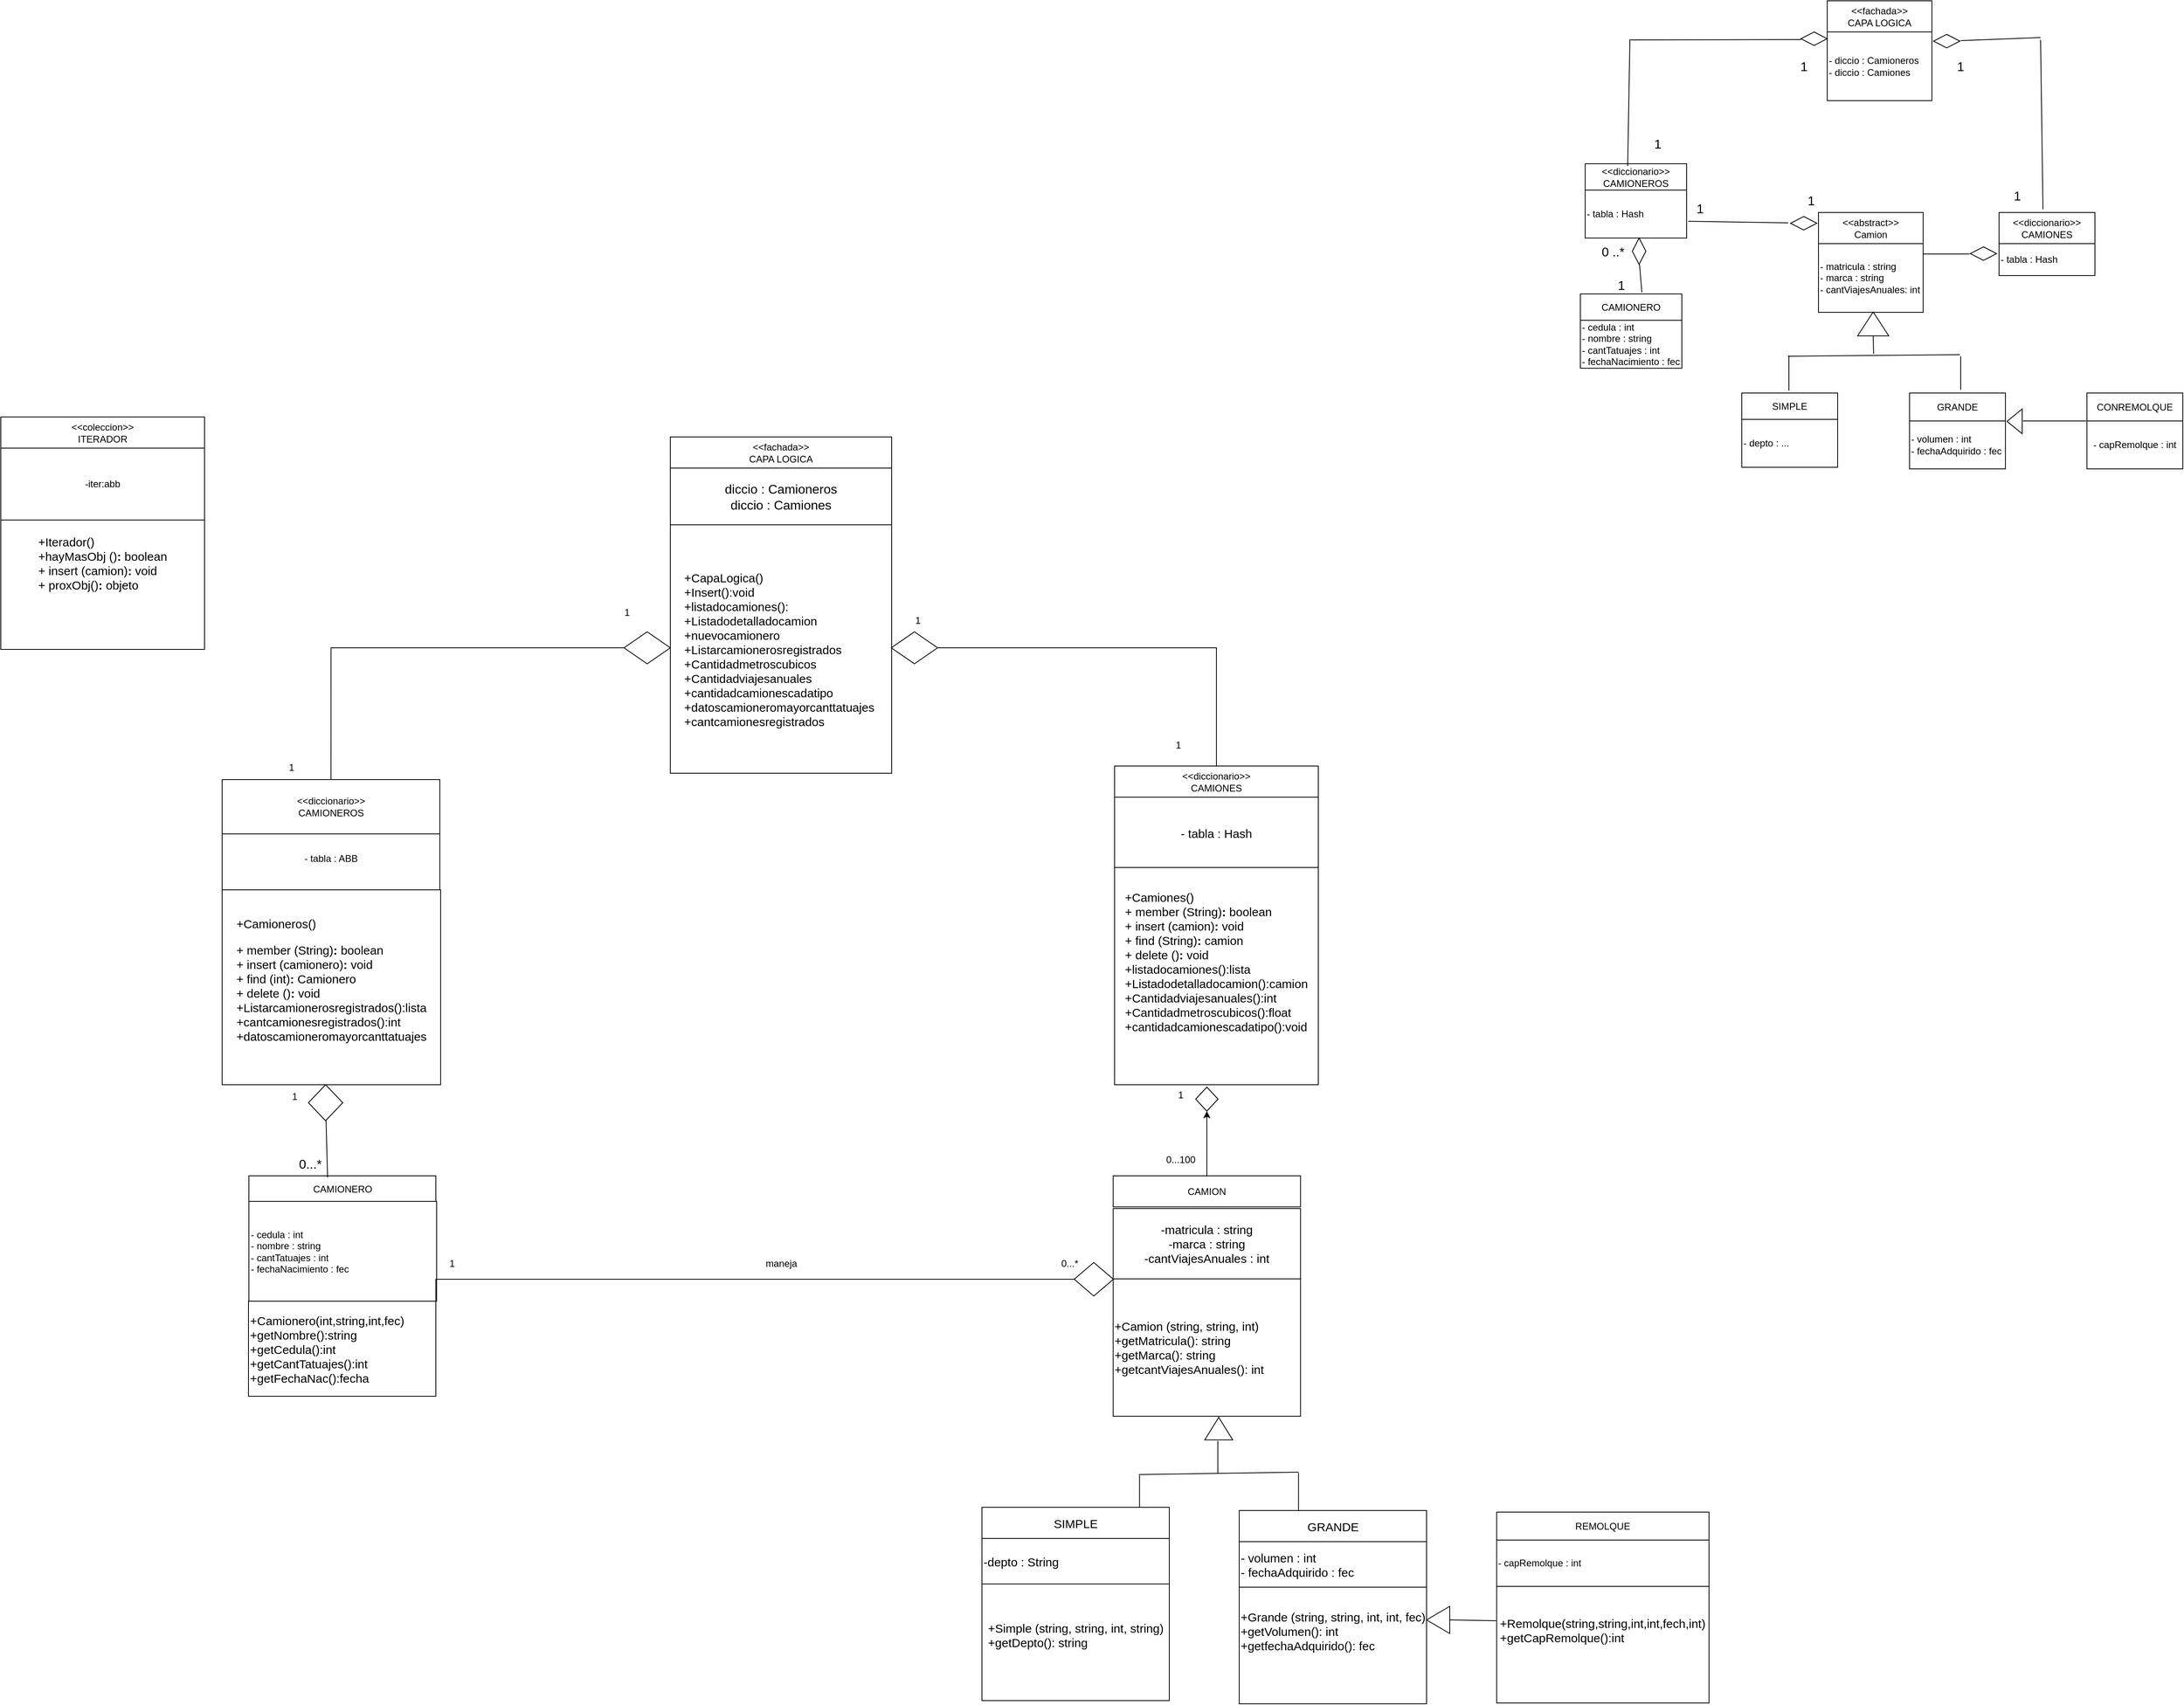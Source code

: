 <mxfile version="24.8.4">
  <diagram id="TnjgARC31iBr2IpA5Svu" name="Page-3">
    <mxGraphModel dx="2667" dy="1903" grid="0" gridSize="10" guides="1" tooltips="1" connect="1" arrows="1" fold="1" page="0" pageScale="1" pageWidth="850" pageHeight="1100" math="0" shadow="0">
      <root>
        <mxCell id="0" />
        <mxCell id="1" parent="0" />
        <mxCell id="fGBDCS5EOwIrlmdmVvmX-1" value="&amp;lt;&amp;lt;abstract&amp;gt;&amp;gt;&lt;div&gt;Camion&lt;/div&gt;" style="rounded=0;whiteSpace=wrap;html=1;" parent="1" vertex="1">
          <mxGeometry x="1447" y="-901" width="131" height="39" as="geometry" />
        </mxCell>
        <mxCell id="fGBDCS5EOwIrlmdmVvmX-2" value="- matricula : string&lt;div&gt;- marca : string&amp;nbsp;&lt;/div&gt;&lt;div&gt;- cantViajesAnuales: int&lt;/div&gt;" style="rounded=0;whiteSpace=wrap;html=1;align=left;" parent="1" vertex="1">
          <mxGeometry x="1447" y="-862" width="131" height="86" as="geometry" />
        </mxCell>
        <mxCell id="fGBDCS5EOwIrlmdmVvmX-3" value="&amp;lt;&amp;lt;diccionario&amp;gt;&amp;gt;&lt;div&gt;CAMIONES&lt;/div&gt;" style="rounded=0;whiteSpace=wrap;html=1;" parent="1" vertex="1">
          <mxGeometry x="1673" y="-901" width="120" height="40" as="geometry" />
        </mxCell>
        <mxCell id="fGBDCS5EOwIrlmdmVvmX-5" value="- tabla : Hash" style="rounded=0;whiteSpace=wrap;html=1;align=left;" parent="1" vertex="1">
          <mxGeometry x="1673" y="-862" width="120" height="40" as="geometry" />
        </mxCell>
        <mxCell id="fGBDCS5EOwIrlmdmVvmX-10" value="" style="triangle;whiteSpace=wrap;html=1;rotation=-90;" parent="1" vertex="1">
          <mxGeometry x="1500.5" y="-781" width="30" height="39" as="geometry" />
        </mxCell>
        <mxCell id="fGBDCS5EOwIrlmdmVvmX-13" value="SIMPLE" style="rounded=0;whiteSpace=wrap;html=1;" parent="1" vertex="1">
          <mxGeometry x="1351" y="-675" width="120" height="33" as="geometry" />
        </mxCell>
        <mxCell id="fGBDCS5EOwIrlmdmVvmX-14" value="- depto : ..." style="rounded=0;whiteSpace=wrap;html=1;align=left;" parent="1" vertex="1">
          <mxGeometry x="1351" y="-642" width="120" height="60" as="geometry" />
        </mxCell>
        <mxCell id="fGBDCS5EOwIrlmdmVvmX-15" value="GRANDE" style="rounded=0;whiteSpace=wrap;html=1;" parent="1" vertex="1">
          <mxGeometry x="1561" y="-675" width="120" height="35" as="geometry" />
        </mxCell>
        <mxCell id="fGBDCS5EOwIrlmdmVvmX-16" value="- volumen : int&lt;div&gt;- fechaAdquirido : fec&lt;/div&gt;" style="rounded=0;whiteSpace=wrap;html=1;align=left;" parent="1" vertex="1">
          <mxGeometry x="1561" y="-640" width="120" height="60" as="geometry" />
        </mxCell>
        <mxCell id="fGBDCS5EOwIrlmdmVvmX-17" value="" style="endArrow=none;html=1;rounded=0;fontSize=12;startSize=8;endSize=8;curved=1;entryX=0;entryY=0.5;entryDx=0;entryDy=0;" parent="1" target="fGBDCS5EOwIrlmdmVvmX-10" edge="1">
          <mxGeometry width="50" height="50" relative="1" as="geometry">
            <mxPoint x="1516" y="-724" as="sourcePoint" />
            <mxPoint x="1615" y="-758" as="targetPoint" />
          </mxGeometry>
        </mxCell>
        <mxCell id="fGBDCS5EOwIrlmdmVvmX-18" value="" style="endArrow=none;html=1;rounded=0;fontSize=12;startSize=8;endSize=8;curved=1;" parent="1" edge="1">
          <mxGeometry width="50" height="50" relative="1" as="geometry">
            <mxPoint x="1409" y="-721" as="sourcePoint" />
            <mxPoint x="1624" y="-723" as="targetPoint" />
          </mxGeometry>
        </mxCell>
        <mxCell id="fGBDCS5EOwIrlmdmVvmX-19" value="" style="endArrow=none;html=1;rounded=0;fontSize=12;startSize=8;endSize=8;curved=1;" parent="1" edge="1">
          <mxGeometry width="50" height="50" relative="1" as="geometry">
            <mxPoint x="1625" y="-679" as="sourcePoint" />
            <mxPoint x="1625" y="-721" as="targetPoint" />
          </mxGeometry>
        </mxCell>
        <mxCell id="fGBDCS5EOwIrlmdmVvmX-20" value="" style="endArrow=none;html=1;rounded=0;fontSize=12;startSize=8;endSize=8;curved=1;" parent="1" edge="1">
          <mxGeometry width="50" height="50" relative="1" as="geometry">
            <mxPoint x="1410" y="-678" as="sourcePoint" />
            <mxPoint x="1410" y="-722" as="targetPoint" />
          </mxGeometry>
        </mxCell>
        <mxCell id="fGBDCS5EOwIrlmdmVvmX-21" value="" style="rhombus;whiteSpace=wrap;html=1;" parent="1" vertex="1">
          <mxGeometry x="1637" y="-858" width="33" height="17" as="geometry" />
        </mxCell>
        <mxCell id="fGBDCS5EOwIrlmdmVvmX-22" value="" style="endArrow=none;html=1;rounded=0;fontSize=12;startSize=8;endSize=8;curved=1;exitX=1;exitY=0.151;exitDx=0;exitDy=0;exitPerimeter=0;" parent="1" source="fGBDCS5EOwIrlmdmVvmX-2" edge="1">
          <mxGeometry width="50" height="50" relative="1" as="geometry">
            <mxPoint x="1588" y="-808" as="sourcePoint" />
            <mxPoint x="1636" y="-849" as="targetPoint" />
          </mxGeometry>
        </mxCell>
        <mxCell id="fGBDCS5EOwIrlmdmVvmX-25" value="CAMIONERO" style="rounded=0;whiteSpace=wrap;html=1;" parent="1" vertex="1">
          <mxGeometry x="1149" y="-799" width="127" height="33" as="geometry" />
        </mxCell>
        <mxCell id="fGBDCS5EOwIrlmdmVvmX-26" value="- cedula : int&lt;div&gt;- nombre : string&lt;/div&gt;&lt;div&gt;- cantTatuajes : int&lt;/div&gt;&lt;div&gt;- fechaNacimiento : fec&lt;/div&gt;" style="rounded=0;whiteSpace=wrap;html=1;align=left;" parent="1" vertex="1">
          <mxGeometry x="1149" y="-766" width="127" height="60" as="geometry" />
        </mxCell>
        <mxCell id="fGBDCS5EOwIrlmdmVvmX-29" value="&amp;lt;&amp;lt;diccionario&amp;gt;&amp;gt;&lt;div&gt;CAMIONEROS&lt;/div&gt;" style="rounded=0;whiteSpace=wrap;html=1;" parent="1" vertex="1">
          <mxGeometry x="1155" y="-962" width="127" height="33" as="geometry" />
        </mxCell>
        <mxCell id="fGBDCS5EOwIrlmdmVvmX-30" value="&lt;span style=&quot;caret-color: rgb(0, 0, 0); color: rgb(0, 0, 0); font-family: Helvetica; font-size: 12px; font-style: normal; font-variant-caps: normal; font-weight: 400; letter-spacing: normal; orphans: auto; text-align: left; text-indent: 0px; text-transform: none; white-space: normal; widows: auto; word-spacing: 0px; -webkit-text-stroke-width: 0px; background-color: rgb(255, 255, 255); text-decoration: none; display: inline !important; float: none;&quot;&gt;- tabla : Hash&lt;/span&gt;" style="rounded=0;whiteSpace=wrap;html=1;align=left;" parent="1" vertex="1">
          <mxGeometry x="1155" y="-929" width="127" height="60" as="geometry" />
        </mxCell>
        <mxCell id="fGBDCS5EOwIrlmdmVvmX-31" value="" style="rhombus;whiteSpace=wrap;html=1;" parent="1" vertex="1">
          <mxGeometry x="1412" y="-896" width="33" height="17" as="geometry" />
        </mxCell>
        <mxCell id="fGBDCS5EOwIrlmdmVvmX-32" value="" style="endArrow=none;html=1;rounded=0;fontSize=12;startSize=8;endSize=8;curved=1;" parent="1" edge="1">
          <mxGeometry width="50" height="50" relative="1" as="geometry">
            <mxPoint x="1284" y="-890" as="sourcePoint" />
            <mxPoint x="1409" y="-888" as="targetPoint" />
          </mxGeometry>
        </mxCell>
        <mxCell id="fGBDCS5EOwIrlmdmVvmX-33" value="1" style="text;strokeColor=none;fillColor=none;html=1;align=center;verticalAlign=middle;whiteSpace=wrap;rounded=0;fontSize=16;" parent="1" vertex="1">
          <mxGeometry x="1269" y="-921" width="60" height="30" as="geometry" />
        </mxCell>
        <mxCell id="fGBDCS5EOwIrlmdmVvmX-34" value="1" style="text;strokeColor=none;fillColor=none;html=1;align=center;verticalAlign=middle;whiteSpace=wrap;rounded=0;fontSize=16;" parent="1" vertex="1">
          <mxGeometry x="1408" y="-931" width="60" height="30" as="geometry" />
        </mxCell>
        <mxCell id="fGBDCS5EOwIrlmdmVvmX-35" value="" style="rhombus;whiteSpace=wrap;html=1;rotation=90;" parent="1" vertex="1">
          <mxGeometry x="1206" y="-861" width="33" height="17" as="geometry" />
        </mxCell>
        <mxCell id="fGBDCS5EOwIrlmdmVvmX-42" value="" style="endArrow=none;html=1;rounded=0;fontSize=12;startSize=8;endSize=8;curved=1;" parent="1" edge="1">
          <mxGeometry width="50" height="50" relative="1" as="geometry">
            <mxPoint x="1226" y="-801" as="sourcePoint" />
            <mxPoint x="1223" y="-836" as="targetPoint" />
          </mxGeometry>
        </mxCell>
        <mxCell id="fGBDCS5EOwIrlmdmVvmX-43" value="1" style="text;strokeColor=none;fillColor=none;html=1;align=center;verticalAlign=middle;whiteSpace=wrap;rounded=0;fontSize=16;" parent="1" vertex="1">
          <mxGeometry x="1190" y="-825" width="21" height="30" as="geometry" />
        </mxCell>
        <mxCell id="fGBDCS5EOwIrlmdmVvmX-44" value="0 ..*" style="text;strokeColor=none;fillColor=none;html=1;align=center;verticalAlign=middle;whiteSpace=wrap;rounded=0;fontSize=16;" parent="1" vertex="1">
          <mxGeometry x="1169" y="-867.5" width="42" height="30" as="geometry" />
        </mxCell>
        <mxCell id="fGBDCS5EOwIrlmdmVvmX-45" value="CONREMOLQUE" style="rounded=0;whiteSpace=wrap;html=1;" parent="1" vertex="1">
          <mxGeometry x="1783" y="-675" width="120" height="35" as="geometry" />
        </mxCell>
        <mxCell id="fGBDCS5EOwIrlmdmVvmX-46" value="- capRemolque : int" style="rounded=0;whiteSpace=wrap;html=1;" parent="1" vertex="1">
          <mxGeometry x="1783" y="-640" width="120" height="60" as="geometry" />
        </mxCell>
        <mxCell id="fGBDCS5EOwIrlmdmVvmX-47" value="" style="triangle;whiteSpace=wrap;html=1;rotation=-180;" parent="1" vertex="1">
          <mxGeometry x="1683" y="-655" width="19" height="31" as="geometry" />
        </mxCell>
        <mxCell id="fGBDCS5EOwIrlmdmVvmX-48" value="" style="endArrow=none;html=1;rounded=0;fontSize=12;startSize=8;endSize=8;curved=1;" parent="1" edge="1">
          <mxGeometry width="50" height="50" relative="1" as="geometry">
            <mxPoint x="1703" y="-640" as="sourcePoint" />
            <mxPoint x="1782" y="-640" as="targetPoint" />
          </mxGeometry>
        </mxCell>
        <mxCell id="fGBDCS5EOwIrlmdmVvmX-49" value="&amp;lt;&amp;lt;fachada&amp;gt;&amp;gt;&lt;div&gt;CAPA LOGICA&lt;/div&gt;" style="rounded=0;whiteSpace=wrap;html=1;" parent="1" vertex="1">
          <mxGeometry x="1458" y="-1166" width="131" height="39" as="geometry" />
        </mxCell>
        <mxCell id="fGBDCS5EOwIrlmdmVvmX-50" value="- diccio : Camioneros&lt;div&gt;- diccio : Camiones&lt;/div&gt;" style="rounded=0;whiteSpace=wrap;html=1;align=left;" parent="1" vertex="1">
          <mxGeometry x="1458" y="-1127" width="131" height="86" as="geometry" />
        </mxCell>
        <mxCell id="fGBDCS5EOwIrlmdmVvmX-52" value="- tabla : ABB" style="rounded=0;whiteSpace=wrap;html=1;" parent="1" vertex="1">
          <mxGeometry x="-551" y="-132" width="272.5" height="80" as="geometry" />
        </mxCell>
        <mxCell id="fGBDCS5EOwIrlmdmVvmX-53" value="&lt;div style=&quot;text-align: left; font-size: 15px;&quot;&gt;+Camioneros()&lt;/div&gt;&lt;div style=&quot;font-size: 15px;&quot;&gt;&lt;div style=&quot;&quot; title=&quot;Page 4&quot; class=&quot;page&quot;&gt;&lt;div class=&quot;section&quot;&gt;&lt;div class=&quot;layoutArea&quot;&gt;&lt;div class=&quot;column&quot;&gt;&lt;p&gt;&lt;/p&gt;&lt;div style=&quot;text-align: left;&quot;&gt;&lt;font style=&quot;font-size: 15px;&quot;&gt;+ member (String)&lt;span style=&quot;font-weight: 700;&quot;&gt;:&amp;nbsp;&lt;/span&gt;boolean&lt;/font&gt;&lt;/div&gt;&lt;div style=&quot;text-align: left;&quot;&gt;&lt;font style=&quot;font-size: 15px;&quot;&gt;+ insert (camionero)&lt;span style=&quot;font-weight: 700;&quot;&gt;:&amp;nbsp;&lt;/span&gt;void&lt;/font&gt;&lt;/div&gt;&lt;div style=&quot;text-align: left;&quot;&gt;&lt;font style=&quot;font-size: 15px;&quot;&gt;+ find (int)&lt;span style=&quot;font-weight: 700;&quot;&gt;: &lt;/span&gt;Camionero&lt;/font&gt;&lt;/div&gt;&lt;div style=&quot;text-align: left;&quot;&gt;&lt;font style=&quot;font-size: 15px;&quot;&gt;+ delete ()&lt;span style=&quot;font-weight: 700;&quot;&gt;:&amp;nbsp;&lt;/span&gt;void&lt;/font&gt;&lt;/div&gt;&lt;div style=&quot;text-align: left;&quot;&gt;+&lt;span style=&quot;font-family: Calibri, sans-serif;&quot;&gt;Listarcamionerosregistrados():lista&lt;/span&gt;&lt;/div&gt;&lt;div style=&quot;text-align: left;&quot;&gt;&lt;font style=&quot;font-size: 15px;&quot;&gt;&lt;span style=&quot;font-family: Calibri, sans-serif;&quot;&gt;+&lt;/span&gt;&lt;span style=&quot;font-family: Calibri, sans-serif;&quot;&gt;cantcamionesregistrados&lt;/span&gt;&lt;span style=&quot;font-family: Calibri, sans-serif;&quot;&gt;():int&lt;br&gt;&lt;/span&gt;&lt;/font&gt;&lt;/div&gt;&lt;div style=&quot;text-align: left;&quot;&gt;&lt;font style=&quot;font-size: 15px;&quot;&gt;&lt;span style=&quot;font-family: Calibri, sans-serif;&quot;&gt;+&lt;/span&gt;&lt;span style=&quot;font-family: Calibri, sans-serif;&quot;&gt;datoscamioneromayorcanttatuajes&lt;/span&gt;&lt;span style=&quot;font-family: Calibri, sans-serif;&quot;&gt;&lt;br&gt;&lt;/span&gt;&lt;/font&gt;&lt;/div&gt;&lt;/div&gt;&lt;/div&gt;&lt;/div&gt;&lt;/div&gt;&lt;/div&gt;&lt;div style=&quot;font-size: 15px;&quot;&gt;&lt;br&gt;&lt;/div&gt;" style="rounded=0;whiteSpace=wrap;html=1;" parent="1" vertex="1">
          <mxGeometry x="-551" y="-53" width="273.5" height="244" as="geometry" />
        </mxCell>
        <mxCell id="2sDlezTIjm6Az6fJZmjt-39" style="edgeStyle=orthogonalEdgeStyle;rounded=0;orthogonalLoop=1;jettySize=auto;html=1;exitX=0.5;exitY=0;exitDx=0;exitDy=0;entryX=0.5;entryY=1;entryDx=0;entryDy=0;" edge="1" parent="1" source="fGBDCS5EOwIrlmdmVvmX-54" target="2sDlezTIjm6Az6fJZmjt-38">
          <mxGeometry relative="1" as="geometry" />
        </mxCell>
        <mxCell id="fGBDCS5EOwIrlmdmVvmX-54" value="CAMION" style="rounded=0;whiteSpace=wrap;html=1;" parent="1" vertex="1">
          <mxGeometry x="564.25" y="305" width="234.5" height="39" as="geometry" />
        </mxCell>
        <mxCell id="fGBDCS5EOwIrlmdmVvmX-55" value="&lt;font style=&quot;font-size: 15px;&quot;&gt;-matricula : string&lt;/font&gt;&lt;div style=&quot;font-size: 15px;&quot;&gt;&lt;font style=&quot;font-size: 15px;&quot;&gt;-marca : string&lt;/font&gt;&lt;/div&gt;&lt;div style=&quot;font-size: 15px;&quot;&gt;&lt;font style=&quot;font-size: 15px;&quot;&gt;-cantViajesAnuales : int&lt;/font&gt;&lt;/div&gt;" style="rounded=0;whiteSpace=wrap;html=1;" parent="1" vertex="1">
          <mxGeometry x="564.25" y="346" width="234.5" height="88" as="geometry" />
        </mxCell>
        <mxCell id="fGBDCS5EOwIrlmdmVvmX-56" value="&lt;div style=&quot;font-size: 15px;&quot;&gt;&lt;font style=&quot;font-size: 15px;&quot;&gt;+Camion (string, string, int)&lt;/font&gt;&lt;/div&gt;&lt;div style=&quot;font-size: 15px;&quot;&gt;&lt;font style=&quot;font-size: 15px;&quot;&gt;+getMatricula(): string&lt;/font&gt;&lt;/div&gt;&lt;div style=&quot;font-size: 15px;&quot;&gt;&lt;font style=&quot;font-size: 15px;&quot;&gt;+getMarca(): string&lt;/font&gt;&lt;/div&gt;&lt;div style=&quot;font-size: 15px;&quot;&gt;&lt;font style=&quot;font-size: 15px;&quot;&gt;+getcantViajesAnuales(): int&lt;/font&gt;&lt;/div&gt;" style="rounded=0;whiteSpace=wrap;html=1;align=left;" parent="1" vertex="1">
          <mxGeometry x="564.25" y="434" width="234.5" height="172" as="geometry" />
        </mxCell>
        <mxCell id="fGBDCS5EOwIrlmdmVvmX-57" value="" style="triangle;whiteSpace=wrap;html=1;rotation=-90;" parent="1" vertex="1">
          <mxGeometry x="682.25" y="604" width="28.25" height="35" as="geometry" />
        </mxCell>
        <mxCell id="fGBDCS5EOwIrlmdmVvmX-59" value="" style="endArrow=none;html=1;rounded=0;fontSize=12;startSize=8;endSize=8;curved=1;" parent="1" edge="1">
          <mxGeometry width="50" height="50" relative="1" as="geometry">
            <mxPoint x="695.25" y="677" as="sourcePoint" />
            <mxPoint x="695.25" y="637" as="targetPoint" />
          </mxGeometry>
        </mxCell>
        <mxCell id="fGBDCS5EOwIrlmdmVvmX-60" value="" style="endArrow=none;html=1;rounded=0;fontSize=12;startSize=8;endSize=8;curved=1;" parent="1" edge="1">
          <mxGeometry width="50" height="50" relative="1" as="geometry">
            <mxPoint x="596.38" y="679" as="sourcePoint" />
            <mxPoint x="796.38" y="676" as="targetPoint" />
          </mxGeometry>
        </mxCell>
        <mxCell id="fGBDCS5EOwIrlmdmVvmX-61" value="" style="endArrow=none;html=1;rounded=0;fontSize=12;startSize=8;endSize=8;curved=1;" parent="1" edge="1">
          <mxGeometry width="50" height="50" relative="1" as="geometry">
            <mxPoint x="597.25" y="725" as="sourcePoint" />
            <mxPoint x="597.25" y="680" as="targetPoint" />
          </mxGeometry>
        </mxCell>
        <mxCell id="fGBDCS5EOwIrlmdmVvmX-62" value="" style="endArrow=none;html=1;rounded=0;fontSize=12;startSize=8;endSize=8;curved=1;" parent="1" edge="1">
          <mxGeometry width="50" height="50" relative="1" as="geometry">
            <mxPoint x="796.25" y="727" as="sourcePoint" />
            <mxPoint x="796.25" y="677" as="targetPoint" />
          </mxGeometry>
        </mxCell>
        <mxCell id="fGBDCS5EOwIrlmdmVvmX-63" value="&lt;font style=&quot;font-size: 15px;&quot;&gt;SIMPLE&lt;/font&gt;" style="rounded=0;whiteSpace=wrap;html=1;" parent="1" vertex="1">
          <mxGeometry x="400" y="720" width="234.5" height="39" as="geometry" />
        </mxCell>
        <mxCell id="fGBDCS5EOwIrlmdmVvmX-64" value="&lt;font style=&quot;font-size: 15px;&quot;&gt;-depto : String&lt;br&gt;&lt;/font&gt;" style="rounded=0;whiteSpace=wrap;html=1;align=left;" parent="1" vertex="1">
          <mxGeometry x="400" y="759" width="234.5" height="58" as="geometry" />
        </mxCell>
        <mxCell id="fGBDCS5EOwIrlmdmVvmX-65" value="&lt;div style=&quot;text-align: left;&quot;&gt;&lt;span style=&quot;font-size: 15px;&quot;&gt;+Simple (string, string, int, string)&lt;/span&gt;&lt;/div&gt;&lt;div style=&quot;text-align: left; font-size: 15px;&quot;&gt;&lt;font style=&quot;font-size: 15px;&quot;&gt;+getDepto(): string&lt;/font&gt;&lt;/div&gt;&lt;div style=&quot;font-size: 15px;&quot;&gt;&lt;br&gt;&lt;/div&gt;" style="rounded=0;whiteSpace=wrap;html=1;" parent="1" vertex="1">
          <mxGeometry x="400" y="816" width="234.5" height="146" as="geometry" />
        </mxCell>
        <mxCell id="fGBDCS5EOwIrlmdmVvmX-66" value="&lt;font style=&quot;font-size: 15px;&quot;&gt;GRANDE&lt;/font&gt;" style="rounded=0;whiteSpace=wrap;html=1;" parent="1" vertex="1">
          <mxGeometry x="722" y="724" width="234.5" height="39" as="geometry" />
        </mxCell>
        <mxCell id="fGBDCS5EOwIrlmdmVvmX-67" value="&lt;font style=&quot;font-size: 15px;&quot;&gt;- volumen : int&lt;/font&gt;&lt;div style=&quot;font-size: 15px;&quot;&gt;&lt;font style=&quot;font-size: 15px;&quot;&gt;- fechaAdquirido : fec&lt;/font&gt;&lt;/div&gt;" style="rounded=0;whiteSpace=wrap;html=1;align=left;" parent="1" vertex="1">
          <mxGeometry x="722" y="763" width="234.5" height="58" as="geometry" />
        </mxCell>
        <mxCell id="fGBDCS5EOwIrlmdmVvmX-68" value="&lt;div style=&quot;text-align: left;&quot;&gt;&lt;span style=&quot;font-size: 15px;&quot;&gt;+Grande (string, string, int, int, fec)&lt;/span&gt;&lt;/div&gt;&lt;div style=&quot;text-align: left; font-size: 15px;&quot;&gt;&lt;font style=&quot;font-size: 15px;&quot;&gt;+getVolumen(): int&lt;/font&gt;&lt;/div&gt;&lt;div style=&quot;text-align: left; font-size: 15px;&quot;&gt;&lt;font style=&quot;font-size: 15px;&quot;&gt;+getfechaAdquirido(): fec&lt;/font&gt;&lt;/div&gt;&lt;div style=&quot;text-align: left; font-size: 15px;&quot;&gt;&lt;font style=&quot;font-size: 15px;&quot;&gt;&lt;br&gt;&lt;/font&gt;&lt;/div&gt;&lt;div style=&quot;font-size: 15px;&quot;&gt;&lt;br&gt;&lt;/div&gt;" style="rounded=0;whiteSpace=wrap;html=1;" parent="1" vertex="1">
          <mxGeometry x="722" y="820" width="234.5" height="146" as="geometry" />
        </mxCell>
        <mxCell id="fGBDCS5EOwIrlmdmVvmX-71" value="&amp;lt;&amp;lt;diccionario&amp;gt;&amp;gt;&lt;div&gt;CAMIONES&lt;/div&gt;" style="rounded=0;whiteSpace=wrap;html=1;" parent="1" vertex="1">
          <mxGeometry x="566" y="-208" width="255" height="39" as="geometry" />
        </mxCell>
        <mxCell id="fGBDCS5EOwIrlmdmVvmX-72" value="&lt;font style=&quot;font-size: 15px;&quot;&gt;- tabla : Hash&lt;/font&gt;" style="rounded=0;whiteSpace=wrap;html=1;" parent="1" vertex="1">
          <mxGeometry x="566" y="-169" width="255" height="90" as="geometry" />
        </mxCell>
        <mxCell id="fGBDCS5EOwIrlmdmVvmX-73" value="&lt;div style=&quot;text-align: left;&quot;&gt;&lt;span style=&quot;font-size: 15px;&quot;&gt;+Camiones()&lt;/span&gt;&lt;/div&gt;&lt;div style=&quot;text-align: left; font-size: 15px;&quot;&gt;&lt;font style=&quot;font-size: 15px;&quot;&gt;&lt;span style=&quot;&quot;&gt;+ member (String)&lt;/span&gt;&lt;span style=&quot;font-weight: 700;&quot;&gt;:&amp;nbsp;&lt;/span&gt;&lt;span style=&quot;&quot;&gt;boolean&lt;/span&gt;&lt;/font&gt;&lt;/div&gt;&lt;div style=&quot;font-size: 15px;&quot;&gt;&lt;div style=&quot;text-align: left;&quot;&gt;+ insert (camion)&lt;span style=&quot;font-weight: 700;&quot;&gt;:&amp;nbsp;&lt;/span&gt;void&lt;/div&gt;&lt;div style=&quot;text-align: left;&quot;&gt;+ find (String)&lt;span style=&quot;font-weight: 700;&quot;&gt;: &lt;/span&gt;camion&lt;/div&gt;&lt;div&gt;&lt;div style=&quot;&quot; title=&quot;Page 4&quot; class=&quot;page&quot;&gt;&lt;div class=&quot;section&quot;&gt;&lt;div class=&quot;layoutArea&quot;&gt;&lt;div class=&quot;column&quot;&gt;&lt;font style=&quot;font-size: 15px;&quot;&gt;&lt;div style=&quot;text-align: left;&quot;&gt;+ delete ()&lt;span style=&quot;font-weight: 700;&quot;&gt;:&amp;nbsp;&lt;/span&gt;void&lt;/div&gt;&lt;/font&gt;&lt;div style=&quot;text-align: left;&quot;&gt;&lt;font style=&quot;font-size: 15px;&quot;&gt;+&lt;span style=&quot;font-family: Calibri, sans-serif;&quot;&gt;listadocamiones():lista&lt;/span&gt;&lt;/font&gt;&lt;/div&gt;&lt;div style=&quot;text-align: left;&quot;&gt;+&lt;span style=&quot;font-family: Calibri, sans-serif;&quot;&gt;Listadodetalladocamion():camion&lt;/span&gt;&lt;/div&gt;&lt;div style=&quot;&quot;&gt;&lt;div style=&quot;text-align: left;&quot;&gt;&lt;font style=&quot;font-size: 15px;&quot;&gt;&lt;span style=&quot;font-family: Calibri, sans-serif;&quot;&gt;+&lt;/span&gt;&lt;span style=&quot;font-family: Calibri, sans-serif;&quot;&gt;Cantidadviajesanuales():int&lt;/span&gt;&lt;/font&gt;&lt;/div&gt;&lt;div style=&quot;text-align: left;&quot;&gt;&lt;font style=&quot;font-size: 15px;&quot;&gt;&lt;span style=&quot;font-family: Calibri, sans-serif;&quot;&gt;+&lt;/span&gt;&lt;span style=&quot;font-family: Calibri, sans-serif;&quot;&gt;Cantidadmetroscubicos():float &lt;/span&gt;&lt;span style=&quot;font-family: Calibri, sans-serif;&quot;&gt;&lt;br&gt;&lt;/span&gt;&lt;/font&gt;&lt;/div&gt;&lt;div style=&quot;text-align: left;&quot;&gt;&lt;font style=&quot;font-size: 15px;&quot;&gt;&lt;span style=&quot;font-family: Calibri, sans-serif;&quot;&gt;+&lt;/span&gt;&lt;span style=&quot;font-family: Calibri, sans-serif;&quot;&gt;cantidadcamionescadatipo():void&lt;/span&gt;&lt;span style=&quot;font-family: Calibri, sans-serif;&quot;&gt;&lt;br&gt;&lt;/span&gt;&lt;/font&gt;&lt;/div&gt;&lt;div style=&quot;text-align: left;&quot;&gt;&lt;span style=&quot;font-family: Calibri, sans-serif;&quot;&gt;&lt;font style=&quot;font-size: 15px;&quot;&gt;&lt;br&gt;&lt;/font&gt;&lt;/span&gt;&lt;/div&gt;&lt;/div&gt;&lt;/div&gt;&lt;/div&gt;&lt;/div&gt;&lt;/div&gt;&lt;/div&gt;&lt;div&gt;&lt;br&gt;&lt;/div&gt;&lt;/div&gt;" style="rounded=0;whiteSpace=wrap;html=1;" parent="1" vertex="1">
          <mxGeometry x="566" y="-81" width="255" height="272" as="geometry" />
        </mxCell>
        <mxCell id="fGBDCS5EOwIrlmdmVvmX-74" value="" style="rhombus;whiteSpace=wrap;html=1;" parent="1" vertex="1">
          <mxGeometry x="1425" y="-1127" width="33" height="17" as="geometry" />
        </mxCell>
        <mxCell id="fGBDCS5EOwIrlmdmVvmX-75" value="" style="rhombus;whiteSpace=wrap;html=1;" parent="1" vertex="1">
          <mxGeometry x="1591" y="-1124" width="33" height="17" as="geometry" />
        </mxCell>
        <mxCell id="fGBDCS5EOwIrlmdmVvmX-76" value="" style="endArrow=none;html=1;rounded=0;fontSize=12;startSize=8;endSize=8;curved=1;" parent="1" edge="1">
          <mxGeometry width="50" height="50" relative="1" as="geometry">
            <mxPoint x="1212" y="-1117" as="sourcePoint" />
            <mxPoint x="1425" y="-1117.5" as="targetPoint" />
          </mxGeometry>
        </mxCell>
        <mxCell id="fGBDCS5EOwIrlmdmVvmX-77" value="" style="endArrow=none;html=1;rounded=0;fontSize=12;startSize=8;endSize=8;curved=1;exitX=1;exitY=0.151;exitDx=0;exitDy=0;exitPerimeter=0;" parent="1" edge="1">
          <mxGeometry width="50" height="50" relative="1" as="geometry">
            <mxPoint x="1625" y="-1116.09" as="sourcePoint" />
            <mxPoint x="1725" y="-1120" as="targetPoint" />
          </mxGeometry>
        </mxCell>
        <mxCell id="fGBDCS5EOwIrlmdmVvmX-78" value="" style="endArrow=none;html=1;rounded=0;fontSize=12;startSize=8;endSize=8;curved=1;exitX=0.419;exitY=0.087;exitDx=0;exitDy=0;exitPerimeter=0;" parent="1" source="fGBDCS5EOwIrlmdmVvmX-29" edge="1">
          <mxGeometry width="50" height="50" relative="1" as="geometry">
            <mxPoint x="1208" y="-970" as="sourcePoint" />
            <mxPoint x="1211" y="-1118" as="targetPoint" />
          </mxGeometry>
        </mxCell>
        <mxCell id="fGBDCS5EOwIrlmdmVvmX-79" value="" style="endArrow=none;html=1;rounded=0;fontSize=12;startSize=8;endSize=8;curved=1;" parent="1" edge="1">
          <mxGeometry width="50" height="50" relative="1" as="geometry">
            <mxPoint x="1728" y="-905" as="sourcePoint" />
            <mxPoint x="1725" y="-1117" as="targetPoint" />
          </mxGeometry>
        </mxCell>
        <mxCell id="fGBDCS5EOwIrlmdmVvmX-80" value="1" style="text;strokeColor=none;fillColor=none;html=1;align=center;verticalAlign=middle;whiteSpace=wrap;rounded=0;fontSize=16;" parent="1" vertex="1">
          <mxGeometry x="1216" y="-1002" width="60" height="30" as="geometry" />
        </mxCell>
        <mxCell id="fGBDCS5EOwIrlmdmVvmX-81" value="1" style="text;strokeColor=none;fillColor=none;html=1;align=center;verticalAlign=middle;whiteSpace=wrap;rounded=0;fontSize=16;" parent="1" vertex="1">
          <mxGeometry x="1398.5" y="-1099" width="60" height="30" as="geometry" />
        </mxCell>
        <mxCell id="fGBDCS5EOwIrlmdmVvmX-82" value="1" style="text;strokeColor=none;fillColor=none;html=1;align=center;verticalAlign=middle;whiteSpace=wrap;rounded=0;fontSize=16;" parent="1" vertex="1">
          <mxGeometry x="1595" y="-1099" width="60" height="30" as="geometry" />
        </mxCell>
        <mxCell id="fGBDCS5EOwIrlmdmVvmX-83" value="1" style="text;strokeColor=none;fillColor=none;html=1;align=center;verticalAlign=middle;whiteSpace=wrap;rounded=0;fontSize=16;" parent="1" vertex="1">
          <mxGeometry x="1666" y="-937" width="60" height="30" as="geometry" />
        </mxCell>
        <mxCell id="fGBDCS5EOwIrlmdmVvmX-84" value="&amp;lt;&amp;lt;fachada&amp;gt;&amp;gt;&lt;div&gt;CAPA LOGICA&lt;/div&gt;" style="rounded=0;whiteSpace=wrap;html=1;" parent="1" vertex="1">
          <mxGeometry x="10" y="-620" width="277" height="39" as="geometry" />
        </mxCell>
        <mxCell id="fGBDCS5EOwIrlmdmVvmX-85" value="&lt;font style=&quot;font-size: 16px;&quot;&gt;diccio : Camioneros&lt;/font&gt;&lt;div style=&quot;font-size: 16px;&quot;&gt;&lt;font style=&quot;font-size: 16px;&quot;&gt;diccio : Camiones&lt;/font&gt;&lt;/div&gt;" style="rounded=0;whiteSpace=wrap;html=1;" parent="1" vertex="1">
          <mxGeometry x="10" y="-581" width="277" height="71" as="geometry" />
        </mxCell>
        <mxCell id="fGBDCS5EOwIrlmdmVvmX-86" value="&lt;div style=&quot;text-align: left; font-size: 15px;&quot;&gt;&lt;font style=&quot;font-size: 15px;&quot;&gt;+CapaLogica()&lt;/font&gt;&lt;/div&gt;&lt;div style=&quot;text-align: left; font-size: 15px;&quot;&gt;&lt;font style=&quot;font-size: 15px;&quot;&gt;+Insert():void&lt;/font&gt;&lt;/div&gt;&lt;font style=&quot;font-size: 15px;&quot;&gt;&lt;span style=&quot;font-family: -webkit-standard;&quot;&gt;&lt;/span&gt;&lt;/font&gt;&lt;div style=&quot;text-align: left; font-size: 15px;&quot;&gt;&lt;font style=&quot;font-size: 15px;&quot;&gt;+&lt;span style=&quot;font-family: Calibri, sans-serif;&quot;&gt;listadocamiones():&lt;/span&gt;&lt;/font&gt;&lt;/div&gt;&lt;font style=&quot;font-size: 15px;&quot;&gt;&lt;span style=&quot;font-family: -webkit-standard;&quot;&gt;&lt;/span&gt;&lt;/font&gt;&lt;div style=&quot;text-align: left; font-size: 15px;&quot;&gt;&lt;font style=&quot;font-size: 15px;&quot;&gt;+&lt;span style=&quot;font-family: Calibri, sans-serif;&quot;&gt;Listadodetalladocamion&lt;/span&gt;&lt;/font&gt;&lt;/div&gt;&lt;font style=&quot;font-size: 15px;&quot;&gt;&lt;span style=&quot;font-family: -webkit-standard;&quot;&gt;&lt;/span&gt;&lt;/font&gt;&lt;div style=&quot;text-align: left; font-size: 15px;&quot;&gt;&lt;font style=&quot;font-size: 15px;&quot;&gt;+&lt;span style=&quot;font-family: Calibri, sans-serif;&quot;&gt;nuevocamionero&lt;/span&gt;&lt;/font&gt;&lt;/div&gt;&lt;font style=&quot;font-size: 15px;&quot;&gt;&lt;span style=&quot;font-family: -webkit-standard;&quot;&gt;&lt;/span&gt;&lt;/font&gt;&lt;div style=&quot;text-align: left; font-size: 15px;&quot;&gt;&lt;font style=&quot;font-size: 15px;&quot;&gt;+&lt;span style=&quot;font-family: Calibri, sans-serif;&quot;&gt;Listarcamionerosregistrados&lt;/span&gt;&lt;/font&gt;&lt;/div&gt;&lt;div style=&quot;text-align: left; font-size: 15px;&quot;&gt;&lt;font style=&quot;font-size: 15px;&quot;&gt;&lt;span style=&quot;font-family: Calibri, sans-serif;&quot;&gt;+&lt;/span&gt;&lt;span style=&quot;font-family: Calibri, sans-serif;&quot;&gt;Cantidadmetroscubicos&amp;nbsp;&lt;/span&gt;&lt;/font&gt;&lt;/div&gt;&lt;font style=&quot;font-size: 15px;&quot;&gt;&lt;span style=&quot;font-family: -webkit-standard;&quot;&gt;&lt;/span&gt;&lt;/font&gt;&lt;div style=&quot;text-align: left; font-size: 15px;&quot;&gt;&lt;font style=&quot;font-size: 15px;&quot;&gt;&lt;span style=&quot;font-family: Calibri, sans-serif;&quot;&gt;+&lt;/span&gt;&lt;span style=&quot;font-family: Calibri, sans-serif;&quot;&gt;Cantidadviajesanuales&lt;/span&gt;&lt;/font&gt;&lt;/div&gt;&lt;div style=&quot;text-align: left; font-size: 15px;&quot;&gt;&lt;font style=&quot;font-size: 15px;&quot;&gt;&lt;span style=&quot;font-family: Calibri, sans-serif;&quot;&gt;+&lt;/span&gt;&lt;span style=&quot;font-family: Calibri, sans-serif;&quot;&gt;cantidadcamionescadatipo&lt;/span&gt;&lt;/font&gt;&lt;/div&gt;&lt;div style=&quot;text-align: left; font-size: 15px;&quot;&gt;&lt;font style=&quot;font-size: 15px;&quot;&gt;&lt;span style=&quot;font-family: Calibri, sans-serif;&quot;&gt;+&lt;/span&gt;&lt;span style=&quot;font-family: Calibri, sans-serif;&quot;&gt;datoscamioneromayorcanttatuajes&lt;/span&gt;&lt;span style=&quot;font-family: Calibri, sans-serif;&quot;&gt;&amp;nbsp;&lt;/span&gt;&lt;/font&gt;&lt;/div&gt;&lt;div style=&quot;text-align: left; font-size: 15px;&quot;&gt;&lt;font style=&quot;font-size: 15px;&quot;&gt;&lt;span style=&quot;font-family: Calibri, sans-serif;&quot;&gt;+&lt;/span&gt;&lt;span style=&quot;font-family: Calibri, sans-serif;&quot;&gt;cantcamionesregistrados&lt;/span&gt;&lt;/font&gt;&lt;/div&gt;&lt;span style=&quot;font-family: -webkit-standard; font-size: medium; text-align: start;&quot;&gt;&lt;/span&gt;&lt;span style=&quot;font-family: -webkit-standard; font-size: medium; text-align: start;&quot;&gt;&lt;/span&gt;&lt;span style=&quot;font-family: -webkit-standard; font-size: medium; text-align: start;&quot;&gt;&lt;/span&gt;&lt;span style=&quot;font-family: -webkit-standard; font-size: medium; text-align: start;&quot;&gt;&lt;/span&gt;&lt;span style=&quot;font-family: -webkit-standard; font-size: medium; text-align: start;&quot;&gt;&lt;/span&gt;" style="rounded=0;whiteSpace=wrap;html=1;" parent="1" vertex="1">
          <mxGeometry x="10" y="-510" width="277" height="311" as="geometry" />
        </mxCell>
        <mxCell id="2sDlezTIjm6Az6fJZmjt-26" style="edgeStyle=orthogonalEdgeStyle;rounded=0;orthogonalLoop=1;jettySize=auto;html=1;exitX=0.5;exitY=0;exitDx=0;exitDy=0;entryX=0;entryY=0.5;entryDx=0;entryDy=0;endArrow=none;endFill=0;" edge="1" parent="1" source="2sDlezTIjm6Az6fJZmjt-27" target="fGBDCS5EOwIrlmdmVvmX-86">
          <mxGeometry relative="1" as="geometry" />
        </mxCell>
        <mxCell id="fGBDCS5EOwIrlmdmVvmX-88" value="&amp;lt;&amp;lt;diccionario&amp;gt;&amp;gt;&lt;div&gt;CAMIONEROS&lt;/div&gt;" style="rounded=0;whiteSpace=wrap;html=1;" parent="1" vertex="1">
          <mxGeometry x="-551" y="-191" width="272.5" height="68" as="geometry" />
        </mxCell>
        <mxCell id="2sDlezTIjm6Az6fJZmjt-2" value="1" style="text;html=1;align=center;verticalAlign=middle;whiteSpace=wrap;rounded=0;" vertex="1" parent="1">
          <mxGeometry x="619" y="189" width="60" height="30" as="geometry" />
        </mxCell>
        <mxCell id="2sDlezTIjm6Az6fJZmjt-3" value="0...100" style="text;html=1;align=center;verticalAlign=middle;whiteSpace=wrap;rounded=0;" vertex="1" parent="1">
          <mxGeometry x="619" y="270" width="60" height="30" as="geometry" />
        </mxCell>
        <mxCell id="2sDlezTIjm6Az6fJZmjt-5" value="REMOLQUE" style="rounded=0;whiteSpace=wrap;html=1;" vertex="1" parent="1">
          <mxGeometry x="1044.25" y="726" width="265.75" height="35" as="geometry" />
        </mxCell>
        <mxCell id="2sDlezTIjm6Az6fJZmjt-7" value="- capRemolque : int" style="rounded=0;whiteSpace=wrap;html=1;align=left;" vertex="1" parent="1">
          <mxGeometry x="1044.25" y="761" width="265.75" height="58" as="geometry" />
        </mxCell>
        <mxCell id="2sDlezTIjm6Az6fJZmjt-12" value="" style="triangle;whiteSpace=wrap;html=1;rotation=-180;" vertex="1" parent="1">
          <mxGeometry x="956.5" y="844" width="29" height="34" as="geometry" />
        </mxCell>
        <mxCell id="2sDlezTIjm6Az6fJZmjt-14" value="" style="endArrow=none;html=1;rounded=0;entryX=-0.005;entryY=0.32;entryDx=0;entryDy=0;entryPerimeter=0;exitX=0;exitY=0.5;exitDx=0;exitDy=0;" edge="1" parent="1" source="2sDlezTIjm6Az6fJZmjt-12">
          <mxGeometry width="50" height="50" relative="1" as="geometry">
            <mxPoint x="935.25" y="889" as="sourcePoint" />
            <mxPoint x="1043.315" y="862" as="targetPoint" />
          </mxGeometry>
        </mxCell>
        <mxCell id="2sDlezTIjm6Az6fJZmjt-15" value="CAMIONERO" style="rounded=0;whiteSpace=wrap;html=1;" vertex="1" parent="1">
          <mxGeometry x="-517.5" y="305" width="234" height="33" as="geometry" />
        </mxCell>
        <mxCell id="2sDlezTIjm6Az6fJZmjt-16" value="- cedula : int&lt;div&gt;- nombre : string&lt;/div&gt;&lt;div&gt;- cantTatuajes : int&lt;/div&gt;&lt;div&gt;- fechaNacimiento : fec&lt;/div&gt;" style="rounded=0;whiteSpace=wrap;html=1;align=left;" vertex="1" parent="1">
          <mxGeometry x="-517.5" y="337" width="235" height="125" as="geometry" />
        </mxCell>
        <mxCell id="2sDlezTIjm6Az6fJZmjt-17" value="0...*" style="text;strokeColor=none;fillColor=none;html=1;align=center;verticalAlign=middle;whiteSpace=wrap;rounded=0;fontSize=16;" vertex="1" parent="1">
          <mxGeometry x="-451" y="275" width="21" height="30" as="geometry" />
        </mxCell>
        <mxCell id="2sDlezTIjm6Az6fJZmjt-48" style="edgeStyle=orthogonalEdgeStyle;rounded=0;orthogonalLoop=1;jettySize=auto;html=1;exitX=1;exitY=0;exitDx=0;exitDy=0;entryX=0.5;entryY=0;entryDx=0;entryDy=0;endArrow=none;endFill=0;" edge="1" parent="1" source="2sDlezTIjm6Az6fJZmjt-18" target="2sDlezTIjm6Az6fJZmjt-47">
          <mxGeometry relative="1" as="geometry" />
        </mxCell>
        <mxCell id="2sDlezTIjm6Az6fJZmjt-18" value="&lt;div&gt;&lt;font style=&quot;font-size: 15px;&quot;&gt;+Camionero(int,string,int,fec)&lt;/font&gt;&lt;/div&gt;&lt;div&gt;&lt;font style=&quot;font-size: 15px;&quot;&gt;+getNombre():string&lt;/font&gt;&lt;/div&gt;&lt;div&gt;&lt;font style=&quot;font-size: 15px;&quot;&gt;+getCedula():int&lt;/font&gt;&lt;/div&gt;&lt;div&gt;&lt;font style=&quot;font-size: 15px;&quot;&gt;+getCantTatuajes():int&lt;/font&gt;&lt;/div&gt;&lt;div&gt;&lt;font style=&quot;font-size: 15px;&quot;&gt;+getFechaNac():fecha&lt;br&gt;&lt;/font&gt;&lt;/div&gt;" style="rounded=0;whiteSpace=wrap;html=1;align=left;" vertex="1" parent="1">
          <mxGeometry x="-518" y="462" width="234.5" height="119" as="geometry" />
        </mxCell>
        <mxCell id="2sDlezTIjm6Az6fJZmjt-20" value="" style="endArrow=none;html=1;rounded=0;" edge="1" parent="1" source="2sDlezTIjm6Az6fJZmjt-21">
          <mxGeometry width="50" height="50" relative="1" as="geometry">
            <mxPoint x="-419" y="307" as="sourcePoint" />
            <mxPoint x="-422" y="216" as="targetPoint" />
          </mxGeometry>
        </mxCell>
        <mxCell id="2sDlezTIjm6Az6fJZmjt-22" value="" style="endArrow=none;html=1;rounded=0;" edge="1" parent="1" target="2sDlezTIjm6Az6fJZmjt-21">
          <mxGeometry width="50" height="50" relative="1" as="geometry">
            <mxPoint x="-419" y="307" as="sourcePoint" />
            <mxPoint x="-422" y="216" as="targetPoint" />
          </mxGeometry>
        </mxCell>
        <mxCell id="2sDlezTIjm6Az6fJZmjt-21" value="" style="rhombus;whiteSpace=wrap;html=1;" vertex="1" parent="1">
          <mxGeometry x="-443" y="191" width="43" height="45" as="geometry" />
        </mxCell>
        <mxCell id="2sDlezTIjm6Az6fJZmjt-23" value="1" style="text;html=1;align=center;verticalAlign=middle;whiteSpace=wrap;rounded=0;" vertex="1" parent="1">
          <mxGeometry x="-490" y="191" width="60" height="30" as="geometry" />
        </mxCell>
        <mxCell id="2sDlezTIjm6Az6fJZmjt-29" value="" style="edgeStyle=orthogonalEdgeStyle;rounded=0;orthogonalLoop=1;jettySize=auto;html=1;exitX=0.5;exitY=0;exitDx=0;exitDy=0;entryX=0.5;entryY=1;entryDx=0;entryDy=0;endArrow=none;endFill=0;" edge="1" parent="1" source="fGBDCS5EOwIrlmdmVvmX-88" target="2sDlezTIjm6Az6fJZmjt-27">
          <mxGeometry relative="1" as="geometry">
            <mxPoint x="-423" y="199" as="sourcePoint" />
            <mxPoint x="27" y="-16" as="targetPoint" />
          </mxGeometry>
        </mxCell>
        <mxCell id="2sDlezTIjm6Az6fJZmjt-27" value="" style="rhombus;whiteSpace=wrap;html=1;rotation=90;" vertex="1" parent="1">
          <mxGeometry x="-39" y="-385" width="40" height="58" as="geometry" />
        </mxCell>
        <mxCell id="2sDlezTIjm6Az6fJZmjt-31" value="" style="edgeStyle=orthogonalEdgeStyle;rounded=0;orthogonalLoop=1;jettySize=auto;html=1;exitX=0.5;exitY=0;exitDx=0;exitDy=0;entryX=0.5;entryY=0;entryDx=0;entryDy=0;endArrow=none;endFill=0;" edge="1" parent="1" source="fGBDCS5EOwIrlmdmVvmX-71" target="2sDlezTIjm6Az6fJZmjt-30">
          <mxGeometry relative="1" as="geometry">
            <mxPoint x="633" y="236" as="sourcePoint" />
            <mxPoint x="304" y="-16" as="targetPoint" />
          </mxGeometry>
        </mxCell>
        <mxCell id="2sDlezTIjm6Az6fJZmjt-30" value="" style="rhombus;whiteSpace=wrap;html=1;rotation=90;" vertex="1" parent="1">
          <mxGeometry x="295.5" y="-385" width="40" height="58" as="geometry" />
        </mxCell>
        <mxCell id="2sDlezTIjm6Az6fJZmjt-32" value="1" style="text;html=1;align=center;verticalAlign=middle;whiteSpace=wrap;rounded=0;" vertex="1" parent="1">
          <mxGeometry x="-74" y="-415" width="60" height="30" as="geometry" />
        </mxCell>
        <mxCell id="2sDlezTIjm6Az6fJZmjt-33" value="1" style="text;html=1;align=center;verticalAlign=middle;whiteSpace=wrap;rounded=0;" vertex="1" parent="1">
          <mxGeometry x="290" y="-405" width="60" height="30" as="geometry" />
        </mxCell>
        <mxCell id="2sDlezTIjm6Az6fJZmjt-34" value="1" style="text;html=1;align=center;verticalAlign=middle;whiteSpace=wrap;rounded=0;" vertex="1" parent="1">
          <mxGeometry x="-494" y="-221" width="60" height="30" as="geometry" />
        </mxCell>
        <mxCell id="2sDlezTIjm6Az6fJZmjt-35" value="1" style="text;html=1;align=center;verticalAlign=middle;whiteSpace=wrap;rounded=0;" vertex="1" parent="1">
          <mxGeometry x="616" y="-255" width="60" height="42" as="geometry" />
        </mxCell>
        <mxCell id="2sDlezTIjm6Az6fJZmjt-38" value="" style="rhombus;whiteSpace=wrap;html=1;" vertex="1" parent="1">
          <mxGeometry x="667.5" y="194" width="28" height="30" as="geometry" />
        </mxCell>
        <mxCell id="2sDlezTIjm6Az6fJZmjt-43" value="&lt;div style=&quot;text-align: left;&quot;&gt;&lt;span style=&quot;font-size: 15px;&quot;&gt;+Remolque(string,string,int,int,fech,int)&lt;/span&gt;&lt;/div&gt;&lt;div style=&quot;text-align: left;&quot;&gt;&lt;span style=&quot;font-size: 15px;&quot;&gt;+getCapRemolque():int&lt;br&gt;&lt;/span&gt;&lt;/div&gt;&lt;div style=&quot;text-align: left; font-size: 15px;&quot;&gt;&lt;font style=&quot;font-size: 15px;&quot;&gt;&lt;br&gt;&lt;/font&gt;&lt;/div&gt;&lt;div style=&quot;font-size: 15px;&quot;&gt;&lt;br&gt;&lt;/div&gt;" style="rounded=0;whiteSpace=wrap;html=1;" vertex="1" parent="1">
          <mxGeometry x="1044.25" y="819" width="265.75" height="146" as="geometry" />
        </mxCell>
        <mxCell id="2sDlezTIjm6Az6fJZmjt-44" value="&amp;lt;&amp;lt;coleccion&amp;gt;&amp;gt;&lt;div&gt;ITERADOR&lt;/div&gt;" style="rounded=0;whiteSpace=wrap;html=1;" vertex="1" parent="1">
          <mxGeometry x="-828" y="-645" width="255" height="39" as="geometry" />
        </mxCell>
        <mxCell id="2sDlezTIjm6Az6fJZmjt-45" value="-iter:abb" style="rounded=0;whiteSpace=wrap;html=1;" vertex="1" parent="1">
          <mxGeometry x="-828" y="-606" width="255" height="90" as="geometry" />
        </mxCell>
        <mxCell id="2sDlezTIjm6Az6fJZmjt-46" value="&lt;div style=&quot;text-align: left;&quot;&gt;&lt;span style=&quot;font-size: 15px;&quot;&gt;+Iterador()&lt;/span&gt;&lt;/div&gt;&lt;div style=&quot;text-align: left; font-size: 15px;&quot;&gt;&lt;font style=&quot;font-size: 15px;&quot;&gt;&lt;span style=&quot;&quot;&gt;+hayMasObj ()&lt;/span&gt;&lt;span style=&quot;font-weight: 700;&quot;&gt;:&amp;nbsp;&lt;/span&gt;&lt;span style=&quot;&quot;&gt;boolean&lt;/span&gt;&lt;/font&gt;&lt;/div&gt;&lt;div style=&quot;font-size: 15px;&quot;&gt;&lt;div style=&quot;text-align: left;&quot;&gt;+ insert (camion)&lt;span style=&quot;font-weight: 700;&quot;&gt;:&amp;nbsp;&lt;/span&gt;void&lt;/div&gt;&lt;div style=&quot;text-align: left;&quot;&gt;+ proxObj()&lt;span style=&quot;font-weight: 700;&quot;&gt;: &lt;/span&gt;objeto&lt;/div&gt;&lt;div&gt;&lt;div style=&quot;&quot; title=&quot;Page 4&quot; class=&quot;page&quot;&gt;&lt;div class=&quot;section&quot;&gt;&lt;div class=&quot;layoutArea&quot;&gt;&lt;div class=&quot;column&quot;&gt;&lt;font style=&quot;font-size: 15px;&quot;&gt;&lt;div style=&quot;text-align: left;&quot;&gt;&lt;br&gt;&lt;div style=&quot;text-align: left;&quot;&gt;&lt;span style=&quot;font-family: Calibri, sans-serif;&quot;&gt;&lt;font style=&quot;font-size: 15px;&quot;&gt;&lt;br&gt;&lt;/font&gt;&lt;/span&gt;&lt;/div&gt;&lt;/div&gt;&lt;/font&gt;&lt;/div&gt;&lt;/div&gt;&lt;/div&gt;&lt;/div&gt;&lt;/div&gt;&lt;div&gt;&lt;br&gt;&lt;/div&gt;&lt;/div&gt;" style="rounded=0;whiteSpace=wrap;html=1;" vertex="1" parent="1">
          <mxGeometry x="-828" y="-516" width="255" height="162" as="geometry" />
        </mxCell>
        <mxCell id="2sDlezTIjm6Az6fJZmjt-47" value="" style="rhombus;whiteSpace=wrap;html=1;rotation=-90;" vertex="1" parent="1">
          <mxGeometry x="519" y="410" width="42" height="49" as="geometry" />
        </mxCell>
        <mxCell id="2sDlezTIjm6Az6fJZmjt-49" value="1" style="text;html=1;align=center;verticalAlign=middle;whiteSpace=wrap;rounded=0;" vertex="1" parent="1">
          <mxGeometry x="-293" y="400" width="60" height="30" as="geometry" />
        </mxCell>
        <mxCell id="2sDlezTIjm6Az6fJZmjt-50" value="0...*" style="text;html=1;align=center;verticalAlign=middle;whiteSpace=wrap;rounded=0;" vertex="1" parent="1">
          <mxGeometry x="480" y="400" width="60" height="30" as="geometry" />
        </mxCell>
        <mxCell id="2sDlezTIjm6Az6fJZmjt-51" value="maneja" style="text;html=1;align=center;verticalAlign=middle;whiteSpace=wrap;rounded=0;" vertex="1" parent="1">
          <mxGeometry x="118.5" y="400" width="60" height="30" as="geometry" />
        </mxCell>
      </root>
    </mxGraphModel>
  </diagram>
</mxfile>
